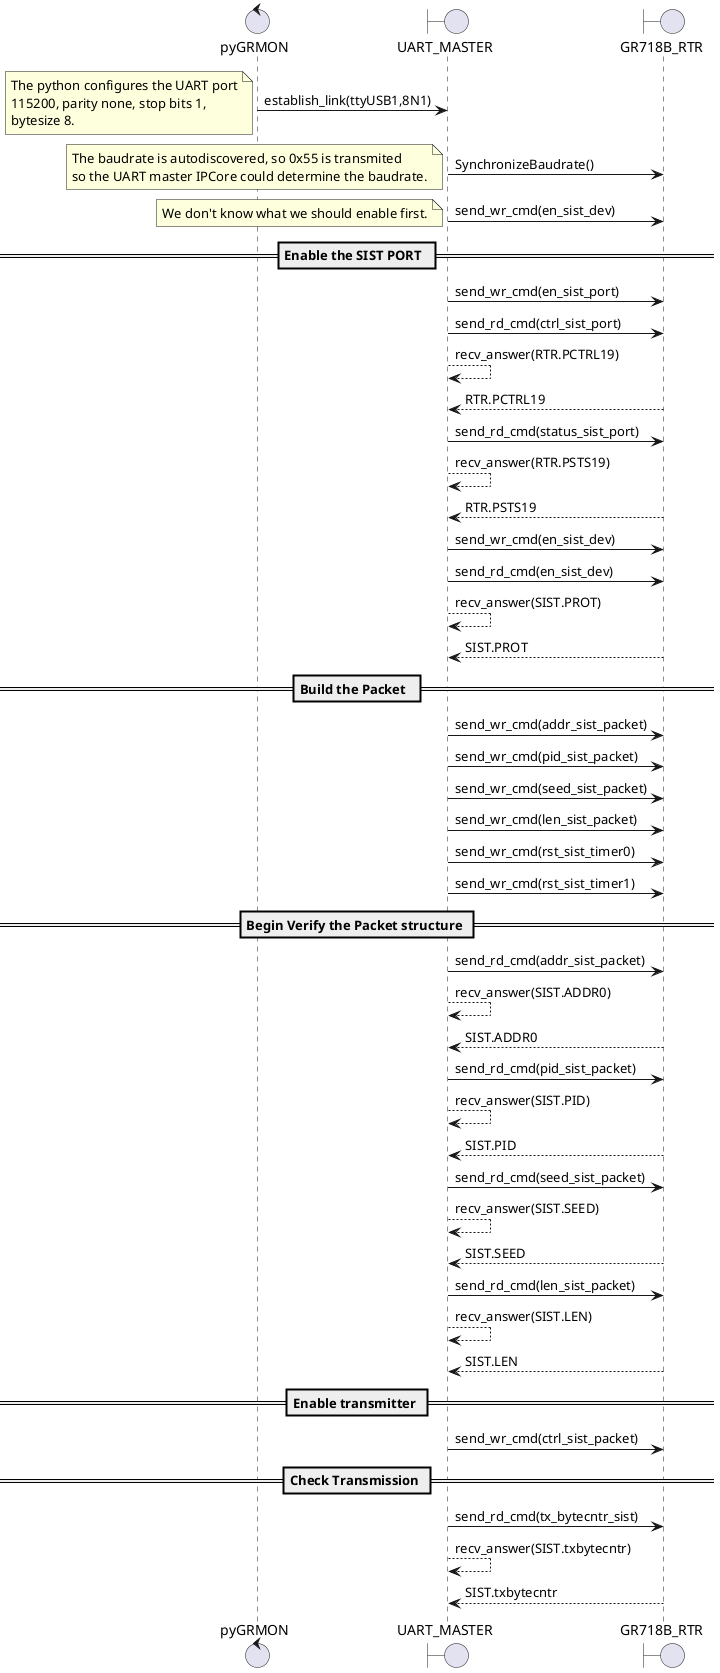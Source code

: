 @startuml
control pyGRMON
boundary UART_MASTER
boundary GR718B_RTR

pyGRMON -> UART_MASTER : establish_link(ttyUSB1,8N1)
note left
The python configures the UART port
115200, parity none, stop bits 1, 
bytesize 8.
end note
UART_MASTER -> GR718B_RTR : SynchronizeBaudrate()
note left
The baudrate is autodiscovered, so 0x55 is transmited
so the UART master IPCore could determine the baudrate.
end note

UART_MASTER -> GR718B_RTR : send_wr_cmd(en_sist_dev)
note left
We don't know what we should enable first.
end note

== Enable the SIST PORT  ==

UART_MASTER -> GR718B_RTR : send_wr_cmd(en_sist_port)
UART_MASTER -> GR718B_RTR : send_rd_cmd(ctrl_sist_port)
UART_MASTER --> UART_MASTER : recv_answer(RTR.PCTRL19)
GR718B_RTR --> UART_MASTER  : RTR.PCTRL19

UART_MASTER -> GR718B_RTR : send_rd_cmd(status_sist_port)
UART_MASTER --> UART_MASTER : recv_answer(RTR.PSTS19)
GR718B_RTR --> UART_MASTER  : RTR.PSTS19

UART_MASTER -> GR718B_RTR : send_wr_cmd(en_sist_dev)
UART_MASTER -> GR718B_RTR : send_rd_cmd(en_sist_dev)
UART_MASTER --> UART_MASTER : recv_answer(SIST.PROT)
GR718B_RTR --> UART_MASTER  : SIST.PROT

== Build the Packet  ==

UART_MASTER -> GR718B_RTR : send_wr_cmd(addr_sist_packet)
UART_MASTER -> GR718B_RTR : send_wr_cmd(pid_sist_packet)
UART_MASTER -> GR718B_RTR : send_wr_cmd(seed_sist_packet)
UART_MASTER -> GR718B_RTR : send_wr_cmd(len_sist_packet)

UART_MASTER -> GR718B_RTR : send_wr_cmd(rst_sist_timer0)
UART_MASTER -> GR718B_RTR : send_wr_cmd(rst_sist_timer1)

== Begin Verify the Packet structure ==

UART_MASTER -> GR718B_RTR : send_rd_cmd(addr_sist_packet)
UART_MASTER --> UART_MASTER : recv_answer(SIST.ADDR0)
GR718B_RTR --> UART_MASTER  : SIST.ADDR0
UART_MASTER -> GR718B_RTR : send_rd_cmd(pid_sist_packet)
UART_MASTER --> UART_MASTER : recv_answer(SIST.PID)
GR718B_RTR --> UART_MASTER  : SIST.PID
UART_MASTER -> GR718B_RTR : send_rd_cmd(seed_sist_packet)
UART_MASTER --> UART_MASTER : recv_answer(SIST.SEED)
GR718B_RTR --> UART_MASTER  : SIST.SEED
UART_MASTER -> GR718B_RTR : send_rd_cmd(len_sist_packet)
UART_MASTER --> UART_MASTER : recv_answer(SIST.LEN)
GR718B_RTR --> UART_MASTER  : SIST.LEN

== Enable transmitter ==
UART_MASTER -> GR718B_RTR : send_wr_cmd(ctrl_sist_packet)

== Check Transmission ==
UART_MASTER -> GR718B_RTR : send_rd_cmd(tx_bytecntr_sist)
UART_MASTER --> UART_MASTER : recv_answer(SIST.txbytecntr)
GR718B_RTR --> UART_MASTER  : SIST.txbytecntr
@enduml